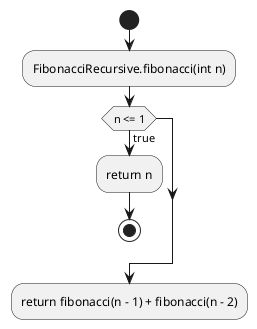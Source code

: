 @startuml
'https://plantuml.com/activity-diagram-beta

start

:FibonacciRecursive.fibonacci(int n);
if (n <= 1) then (true)
:return n;
stop
endif

:return fibonacci(n - 1) + fibonacci(n - 2);
@enduml
